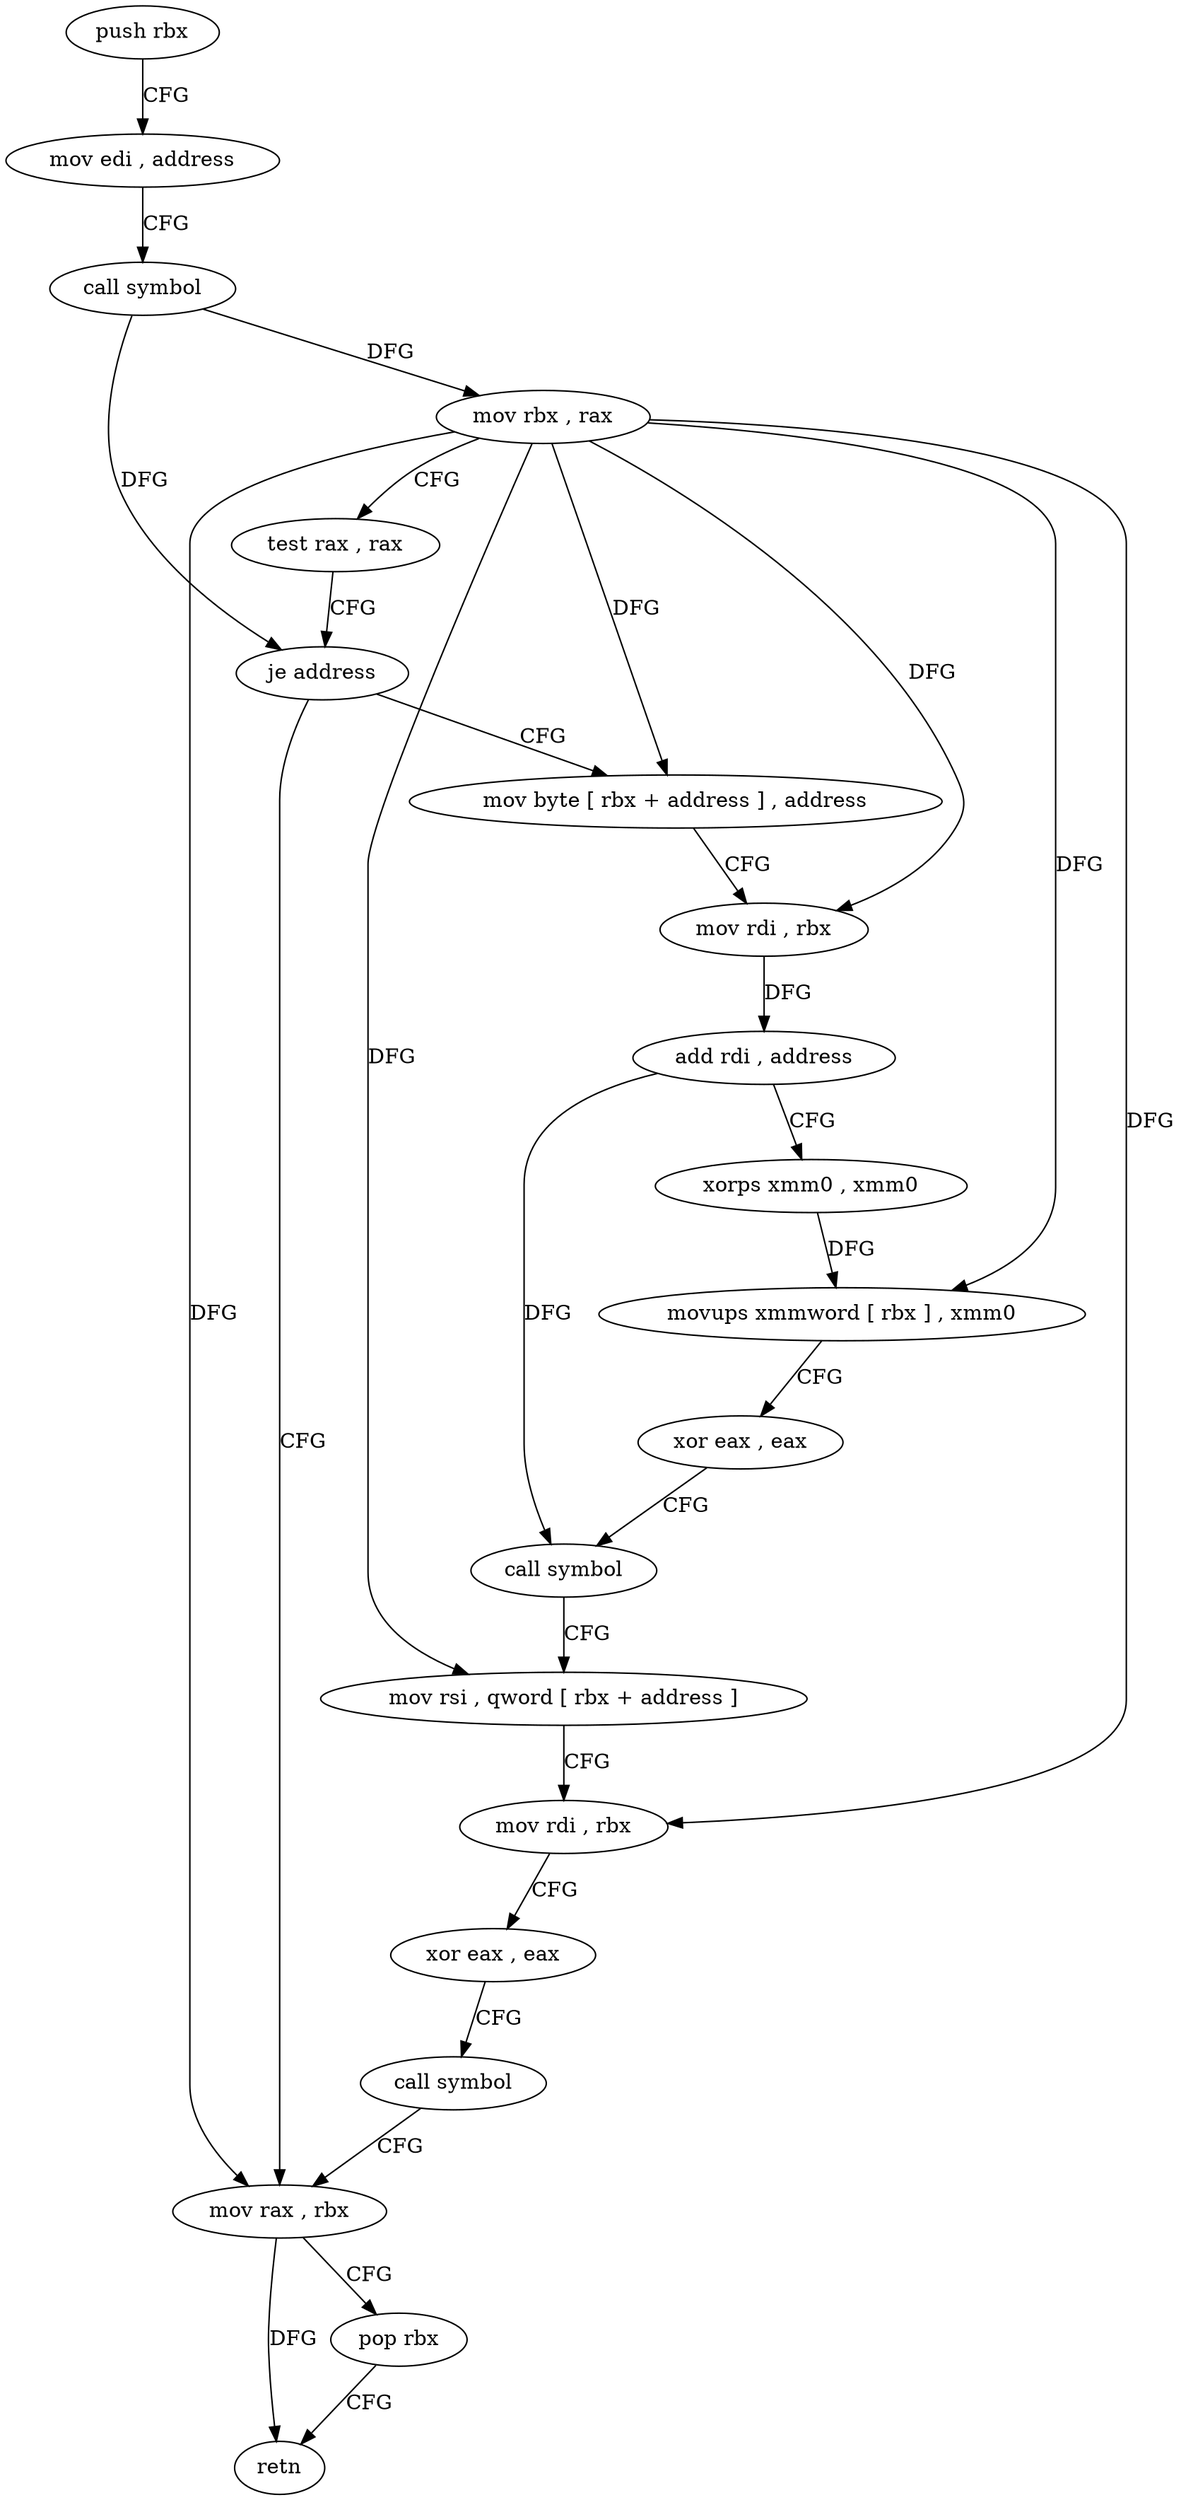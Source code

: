 digraph "func" {
"116096" [label = "push rbx" ]
"116097" [label = "mov edi , address" ]
"116102" [label = "call symbol" ]
"116107" [label = "mov rbx , rax" ]
"116110" [label = "test rax , rax" ]
"116113" [label = "je address" ]
"116153" [label = "mov rax , rbx" ]
"116115" [label = "mov byte [ rbx + address ] , address" ]
"116156" [label = "pop rbx" ]
"116157" [label = "retn" ]
"116119" [label = "mov rdi , rbx" ]
"116122" [label = "add rdi , address" ]
"116126" [label = "xorps xmm0 , xmm0" ]
"116129" [label = "movups xmmword [ rbx ] , xmm0" ]
"116132" [label = "xor eax , eax" ]
"116134" [label = "call symbol" ]
"116139" [label = "mov rsi , qword [ rbx + address ]" ]
"116143" [label = "mov rdi , rbx" ]
"116146" [label = "xor eax , eax" ]
"116148" [label = "call symbol" ]
"116096" -> "116097" [ label = "CFG" ]
"116097" -> "116102" [ label = "CFG" ]
"116102" -> "116107" [ label = "DFG" ]
"116102" -> "116113" [ label = "DFG" ]
"116107" -> "116110" [ label = "CFG" ]
"116107" -> "116153" [ label = "DFG" ]
"116107" -> "116115" [ label = "DFG" ]
"116107" -> "116119" [ label = "DFG" ]
"116107" -> "116129" [ label = "DFG" ]
"116107" -> "116139" [ label = "DFG" ]
"116107" -> "116143" [ label = "DFG" ]
"116110" -> "116113" [ label = "CFG" ]
"116113" -> "116153" [ label = "CFG" ]
"116113" -> "116115" [ label = "CFG" ]
"116153" -> "116156" [ label = "CFG" ]
"116153" -> "116157" [ label = "DFG" ]
"116115" -> "116119" [ label = "CFG" ]
"116156" -> "116157" [ label = "CFG" ]
"116119" -> "116122" [ label = "DFG" ]
"116122" -> "116126" [ label = "CFG" ]
"116122" -> "116134" [ label = "DFG" ]
"116126" -> "116129" [ label = "DFG" ]
"116129" -> "116132" [ label = "CFG" ]
"116132" -> "116134" [ label = "CFG" ]
"116134" -> "116139" [ label = "CFG" ]
"116139" -> "116143" [ label = "CFG" ]
"116143" -> "116146" [ label = "CFG" ]
"116146" -> "116148" [ label = "CFG" ]
"116148" -> "116153" [ label = "CFG" ]
}
